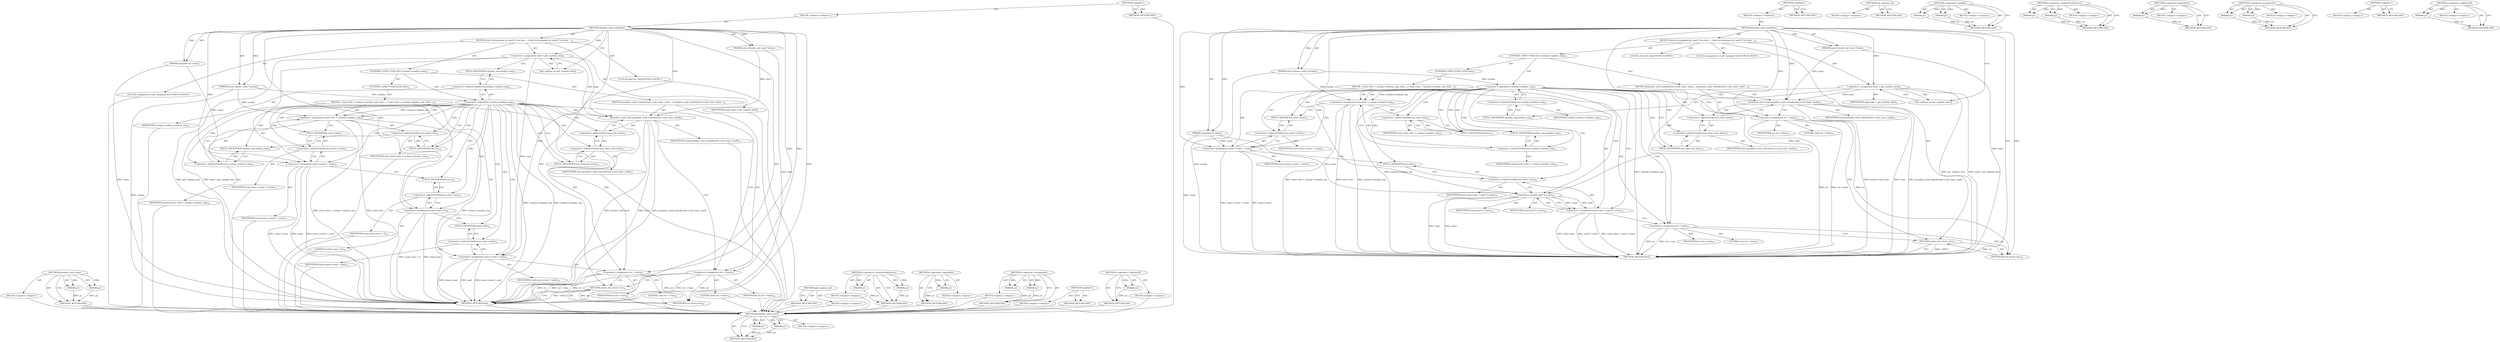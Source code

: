 digraph "&lt;operator&gt;.addressOf" {
vulnerable_104 [label=<(METHOD,prandom_seed_state)>];
vulnerable_105 [label=<(PARAM,p1)>];
vulnerable_106 [label=<(PARAM,p2)>];
vulnerable_107 [label=<(BLOCK,&lt;empty&gt;,&lt;empty&gt;)>];
vulnerable_108 [label=<(METHOD_RETURN,ANY)>];
vulnerable_6 [label=<(METHOD,&lt;global&gt;)<SUB>1</SUB>>];
vulnerable_7 [label=<(BLOCK,&lt;empty&gt;,&lt;empty&gt;)<SUB>1</SUB>>];
vulnerable_8 [label=<(METHOD,freelist_state_initialize)<SUB>1</SUB>>];
vulnerable_9 [label=<(PARAM,union freelist_init_state *state)<SUB>1</SUB>>];
vulnerable_10 [label=<(PARAM,struct kmem_cache *cachep)<SUB>2</SUB>>];
vulnerable_11 [label=<(PARAM,unsigned int count)<SUB>3</SUB>>];
vulnerable_12 [label=<(BLOCK,{
	bool ret;
	unsigned int rand;

	/* Use best ...,{
	bool ret;
	unsigned int rand;

	/* Use best ...)<SUB>4</SUB>>];
vulnerable_13 [label="<(LOCAL,bool ret: bool)<SUB>5</SUB>>"];
vulnerable_14 [label="<(LOCAL,unsigned int rand: unsigned int)<SUB>6</SUB>>"];
vulnerable_15 [label=<(&lt;operator&gt;.assignment,rand = get_random_int())<SUB>9</SUB>>];
vulnerable_16 [label=<(IDENTIFIER,rand,rand = get_random_int())<SUB>9</SUB>>];
vulnerable_17 [label=<(get_random_int,get_random_int())<SUB>9</SUB>>];
vulnerable_18 [label=<(CONTROL_STRUCTURE,IF,if (!cachep-&gt;random_seq))<SUB>12</SUB>>];
vulnerable_19 [label=<(&lt;operator&gt;.logicalNot,!cachep-&gt;random_seq)<SUB>12</SUB>>];
vulnerable_20 [label=<(&lt;operator&gt;.indirectFieldAccess,cachep-&gt;random_seq)<SUB>12</SUB>>];
vulnerable_21 [label=<(IDENTIFIER,cachep,!cachep-&gt;random_seq)<SUB>12</SUB>>];
vulnerable_22 [label=<(FIELD_IDENTIFIER,random_seq,random_seq)<SUB>12</SUB>>];
vulnerable_23 [label=<(BLOCK,{
		prandom_seed_state(&amp;state-&gt;rnd_state, rand)...,{
		prandom_seed_state(&amp;state-&gt;rnd_state, rand)...)<SUB>12</SUB>>];
vulnerable_24 [label=<(prandom_seed_state,prandom_seed_state(&amp;state-&gt;rnd_state, rand))<SUB>13</SUB>>];
vulnerable_25 [label=<(&lt;operator&gt;.addressOf,&amp;state-&gt;rnd_state)<SUB>13</SUB>>];
vulnerable_26 [label=<(&lt;operator&gt;.indirectFieldAccess,state-&gt;rnd_state)<SUB>13</SUB>>];
vulnerable_27 [label=<(IDENTIFIER,state,prandom_seed_state(&amp;state-&gt;rnd_state, rand))<SUB>13</SUB>>];
vulnerable_28 [label=<(FIELD_IDENTIFIER,rnd_state,rnd_state)<SUB>13</SUB>>];
vulnerable_29 [label=<(IDENTIFIER,rand,prandom_seed_state(&amp;state-&gt;rnd_state, rand))<SUB>13</SUB>>];
vulnerable_30 [label=<(&lt;operator&gt;.assignment,ret = false)<SUB>14</SUB>>];
vulnerable_31 [label=<(IDENTIFIER,ret,ret = false)<SUB>14</SUB>>];
vulnerable_32 [label=<(LITERAL,false,ret = false)<SUB>14</SUB>>];
vulnerable_33 [label=<(CONTROL_STRUCTURE,ELSE,else)<SUB>15</SUB>>];
vulnerable_34 [label=<(BLOCK,{
 		state-&gt;list = cachep-&gt;random_seq;
 		state...,{
 		state-&gt;list = cachep-&gt;random_seq;
 		state...)<SUB>15</SUB>>];
vulnerable_35 [label=<(&lt;operator&gt;.assignment,state-&gt;list = cachep-&gt;random_seq)<SUB>16</SUB>>];
vulnerable_36 [label=<(&lt;operator&gt;.indirectFieldAccess,state-&gt;list)<SUB>16</SUB>>];
vulnerable_37 [label=<(IDENTIFIER,state,state-&gt;list = cachep-&gt;random_seq)<SUB>16</SUB>>];
vulnerable_38 [label=<(FIELD_IDENTIFIER,list,list)<SUB>16</SUB>>];
vulnerable_39 [label=<(&lt;operator&gt;.indirectFieldAccess,cachep-&gt;random_seq)<SUB>16</SUB>>];
vulnerable_40 [label=<(IDENTIFIER,cachep,state-&gt;list = cachep-&gt;random_seq)<SUB>16</SUB>>];
vulnerable_41 [label=<(FIELD_IDENTIFIER,random_seq,random_seq)<SUB>16</SUB>>];
vulnerable_42 [label=<(&lt;operator&gt;.assignment,state-&gt;count = count)<SUB>17</SUB>>];
vulnerable_43 [label=<(&lt;operator&gt;.indirectFieldAccess,state-&gt;count)<SUB>17</SUB>>];
vulnerable_44 [label=<(IDENTIFIER,state,state-&gt;count = count)<SUB>17</SUB>>];
vulnerable_45 [label=<(FIELD_IDENTIFIER,count,count)<SUB>17</SUB>>];
vulnerable_46 [label=<(IDENTIFIER,count,state-&gt;count = count)<SUB>17</SUB>>];
vulnerable_47 [label=<(&lt;operator&gt;.assignment,state-&gt;pos = 0)<SUB>18</SUB>>];
vulnerable_48 [label=<(&lt;operator&gt;.indirectFieldAccess,state-&gt;pos)<SUB>18</SUB>>];
vulnerable_49 [label=<(IDENTIFIER,state,state-&gt;pos = 0)<SUB>18</SUB>>];
vulnerable_50 [label=<(FIELD_IDENTIFIER,pos,pos)<SUB>18</SUB>>];
vulnerable_51 [label=<(LITERAL,0,state-&gt;pos = 0)<SUB>18</SUB>>];
vulnerable_52 [label=<(&lt;operator&gt;.assignment,state-&gt;rand = rand)<SUB>19</SUB>>];
vulnerable_53 [label=<(&lt;operator&gt;.indirectFieldAccess,state-&gt;rand)<SUB>19</SUB>>];
vulnerable_54 [label=<(IDENTIFIER,state,state-&gt;rand = rand)<SUB>19</SUB>>];
vulnerable_55 [label=<(FIELD_IDENTIFIER,rand,rand)<SUB>19</SUB>>];
vulnerable_56 [label=<(IDENTIFIER,rand,state-&gt;rand = rand)<SUB>19</SUB>>];
vulnerable_57 [label=<(&lt;operator&gt;.assignment,ret = true)<SUB>20</SUB>>];
vulnerable_58 [label=<(IDENTIFIER,ret,ret = true)<SUB>20</SUB>>];
vulnerable_59 [label=<(LITERAL,true,ret = true)<SUB>20</SUB>>];
vulnerable_60 [label=<(RETURN,return ret;,return ret;)<SUB>22</SUB>>];
vulnerable_61 [label=<(IDENTIFIER,ret,return ret;)<SUB>22</SUB>>];
vulnerable_62 [label=<(METHOD_RETURN,bool)<SUB>1</SUB>>];
vulnerable_64 [label=<(METHOD_RETURN,ANY)<SUB>1</SUB>>];
vulnerable_92 [label=<(METHOD,get_random_int)>];
vulnerable_93 [label=<(BLOCK,&lt;empty&gt;,&lt;empty&gt;)>];
vulnerable_94 [label=<(METHOD_RETURN,ANY)>];
vulnerable_99 [label=<(METHOD,&lt;operator&gt;.indirectFieldAccess)>];
vulnerable_100 [label=<(PARAM,p1)>];
vulnerable_101 [label=<(PARAM,p2)>];
vulnerable_102 [label=<(BLOCK,&lt;empty&gt;,&lt;empty&gt;)>];
vulnerable_103 [label=<(METHOD_RETURN,ANY)>];
vulnerable_95 [label=<(METHOD,&lt;operator&gt;.logicalNot)>];
vulnerable_96 [label=<(PARAM,p1)>];
vulnerable_97 [label=<(BLOCK,&lt;empty&gt;,&lt;empty&gt;)>];
vulnerable_98 [label=<(METHOD_RETURN,ANY)>];
vulnerable_87 [label=<(METHOD,&lt;operator&gt;.assignment)>];
vulnerable_88 [label=<(PARAM,p1)>];
vulnerable_89 [label=<(PARAM,p2)>];
vulnerable_90 [label=<(BLOCK,&lt;empty&gt;,&lt;empty&gt;)>];
vulnerable_91 [label=<(METHOD_RETURN,ANY)>];
vulnerable_81 [label=<(METHOD,&lt;global&gt;)<SUB>1</SUB>>];
vulnerable_82 [label=<(BLOCK,&lt;empty&gt;,&lt;empty&gt;)>];
vulnerable_83 [label=<(METHOD_RETURN,ANY)>];
vulnerable_109 [label=<(METHOD,&lt;operator&gt;.addressOf)>];
vulnerable_110 [label=<(PARAM,p1)>];
vulnerable_111 [label=<(BLOCK,&lt;empty&gt;,&lt;empty&gt;)>];
vulnerable_112 [label=<(METHOD_RETURN,ANY)>];
fixed_99 [label=<(METHOD,prandom_seed_state)>];
fixed_100 [label=<(PARAM,p1)>];
fixed_101 [label=<(PARAM,p2)>];
fixed_102 [label=<(BLOCK,&lt;empty&gt;,&lt;empty&gt;)>];
fixed_103 [label=<(METHOD_RETURN,ANY)>];
fixed_6 [label=<(METHOD,&lt;global&gt;)<SUB>1</SUB>>];
fixed_7 [label=<(BLOCK,&lt;empty&gt;,&lt;empty&gt;)<SUB>1</SUB>>];
fixed_8 [label=<(METHOD,freelist_state_initialize)<SUB>1</SUB>>];
fixed_9 [label=<(PARAM,union freelist_init_state *state)<SUB>1</SUB>>];
fixed_10 [label=<(PARAM,struct kmem_cache *cachep)<SUB>2</SUB>>];
fixed_11 [label=<(PARAM,unsigned int count)<SUB>3</SUB>>];
fixed_12 [label=<(BLOCK,{
	bool ret;
	unsigned int rand;

	/* Use best ...,{
	bool ret;
	unsigned int rand;

	/* Use best ...)<SUB>4</SUB>>];
fixed_13 [label="<(LOCAL,bool ret: bool)<SUB>5</SUB>>"];
fixed_14 [label="<(LOCAL,unsigned int rand: unsigned int)<SUB>6</SUB>>"];
fixed_15 [label=<(&lt;operator&gt;.assignment,rand = get_random_int())<SUB>9</SUB>>];
fixed_16 [label=<(IDENTIFIER,rand,rand = get_random_int())<SUB>9</SUB>>];
fixed_17 [label=<(get_random_int,get_random_int())<SUB>9</SUB>>];
fixed_18 [label=<(CONTROL_STRUCTURE,IF,if (!cachep-&gt;random_seq))<SUB>12</SUB>>];
fixed_19 [label=<(&lt;operator&gt;.logicalNot,!cachep-&gt;random_seq)<SUB>12</SUB>>];
fixed_20 [label=<(&lt;operator&gt;.indirectFieldAccess,cachep-&gt;random_seq)<SUB>12</SUB>>];
fixed_21 [label=<(IDENTIFIER,cachep,!cachep-&gt;random_seq)<SUB>12</SUB>>];
fixed_22 [label=<(FIELD_IDENTIFIER,random_seq,random_seq)<SUB>12</SUB>>];
fixed_23 [label=<(BLOCK,{
		prandom_seed_state(&amp;state-&gt;rnd_state, rand)...,{
		prandom_seed_state(&amp;state-&gt;rnd_state, rand)...)<SUB>12</SUB>>];
fixed_24 [label=<(prandom_seed_state,prandom_seed_state(&amp;state-&gt;rnd_state, rand))<SUB>13</SUB>>];
fixed_25 [label=<(&lt;operator&gt;.addressOf,&amp;state-&gt;rnd_state)<SUB>13</SUB>>];
fixed_26 [label=<(&lt;operator&gt;.indirectFieldAccess,state-&gt;rnd_state)<SUB>13</SUB>>];
fixed_27 [label=<(IDENTIFIER,state,prandom_seed_state(&amp;state-&gt;rnd_state, rand))<SUB>13</SUB>>];
fixed_28 [label=<(FIELD_IDENTIFIER,rnd_state,rnd_state)<SUB>13</SUB>>];
fixed_29 [label=<(IDENTIFIER,rand,prandom_seed_state(&amp;state-&gt;rnd_state, rand))<SUB>13</SUB>>];
fixed_30 [label=<(&lt;operator&gt;.assignment,ret = false)<SUB>14</SUB>>];
fixed_31 [label=<(IDENTIFIER,ret,ret = false)<SUB>14</SUB>>];
fixed_32 [label=<(LITERAL,false,ret = false)<SUB>14</SUB>>];
fixed_33 [label=<(CONTROL_STRUCTURE,ELSE,else)<SUB>15</SUB>>];
fixed_34 [label=<(BLOCK,{
 		state-&gt;list = cachep-&gt;random_seq;
 		state...,{
 		state-&gt;list = cachep-&gt;random_seq;
 		state...)<SUB>15</SUB>>];
fixed_35 [label=<(&lt;operator&gt;.assignment,state-&gt;list = cachep-&gt;random_seq)<SUB>16</SUB>>];
fixed_36 [label=<(&lt;operator&gt;.indirectFieldAccess,state-&gt;list)<SUB>16</SUB>>];
fixed_37 [label=<(IDENTIFIER,state,state-&gt;list = cachep-&gt;random_seq)<SUB>16</SUB>>];
fixed_38 [label=<(FIELD_IDENTIFIER,list,list)<SUB>16</SUB>>];
fixed_39 [label=<(&lt;operator&gt;.indirectFieldAccess,cachep-&gt;random_seq)<SUB>16</SUB>>];
fixed_40 [label=<(IDENTIFIER,cachep,state-&gt;list = cachep-&gt;random_seq)<SUB>16</SUB>>];
fixed_41 [label=<(FIELD_IDENTIFIER,random_seq,random_seq)<SUB>16</SUB>>];
fixed_42 [label=<(&lt;operator&gt;.assignment,state-&gt;count = count)<SUB>17</SUB>>];
fixed_43 [label=<(&lt;operator&gt;.indirectFieldAccess,state-&gt;count)<SUB>17</SUB>>];
fixed_44 [label=<(IDENTIFIER,state,state-&gt;count = count)<SUB>17</SUB>>];
fixed_45 [label=<(FIELD_IDENTIFIER,count,count)<SUB>17</SUB>>];
fixed_46 [label=<(IDENTIFIER,count,state-&gt;count = count)<SUB>17</SUB>>];
fixed_47 [label=<(&lt;operator&gt;.assignment,state-&gt;pos = rand % count)<SUB>18</SUB>>];
fixed_48 [label=<(&lt;operator&gt;.indirectFieldAccess,state-&gt;pos)<SUB>18</SUB>>];
fixed_49 [label=<(IDENTIFIER,state,state-&gt;pos = rand % count)<SUB>18</SUB>>];
fixed_50 [label=<(FIELD_IDENTIFIER,pos,pos)<SUB>18</SUB>>];
fixed_51 [label=<(&lt;operator&gt;.modulo,rand % count)<SUB>18</SUB>>];
fixed_52 [label=<(IDENTIFIER,rand,rand % count)<SUB>18</SUB>>];
fixed_53 [label=<(IDENTIFIER,count,rand % count)<SUB>18</SUB>>];
fixed_54 [label=<(&lt;operator&gt;.assignment,ret = true)<SUB>19</SUB>>];
fixed_55 [label=<(IDENTIFIER,ret,ret = true)<SUB>19</SUB>>];
fixed_56 [label=<(LITERAL,true,ret = true)<SUB>19</SUB>>];
fixed_57 [label=<(RETURN,return ret;,return ret;)<SUB>21</SUB>>];
fixed_58 [label=<(IDENTIFIER,ret,return ret;)<SUB>21</SUB>>];
fixed_59 [label=<(METHOD_RETURN,bool)<SUB>1</SUB>>];
fixed_61 [label=<(METHOD_RETURN,ANY)<SUB>1</SUB>>];
fixed_87 [label=<(METHOD,get_random_int)>];
fixed_88 [label=<(BLOCK,&lt;empty&gt;,&lt;empty&gt;)>];
fixed_89 [label=<(METHOD_RETURN,ANY)>];
fixed_108 [label=<(METHOD,&lt;operator&gt;.modulo)>];
fixed_109 [label=<(PARAM,p1)>];
fixed_110 [label=<(PARAM,p2)>];
fixed_111 [label=<(BLOCK,&lt;empty&gt;,&lt;empty&gt;)>];
fixed_112 [label=<(METHOD_RETURN,ANY)>];
fixed_94 [label=<(METHOD,&lt;operator&gt;.indirectFieldAccess)>];
fixed_95 [label=<(PARAM,p1)>];
fixed_96 [label=<(PARAM,p2)>];
fixed_97 [label=<(BLOCK,&lt;empty&gt;,&lt;empty&gt;)>];
fixed_98 [label=<(METHOD_RETURN,ANY)>];
fixed_90 [label=<(METHOD,&lt;operator&gt;.logicalNot)>];
fixed_91 [label=<(PARAM,p1)>];
fixed_92 [label=<(BLOCK,&lt;empty&gt;,&lt;empty&gt;)>];
fixed_93 [label=<(METHOD_RETURN,ANY)>];
fixed_82 [label=<(METHOD,&lt;operator&gt;.assignment)>];
fixed_83 [label=<(PARAM,p1)>];
fixed_84 [label=<(PARAM,p2)>];
fixed_85 [label=<(BLOCK,&lt;empty&gt;,&lt;empty&gt;)>];
fixed_86 [label=<(METHOD_RETURN,ANY)>];
fixed_76 [label=<(METHOD,&lt;global&gt;)<SUB>1</SUB>>];
fixed_77 [label=<(BLOCK,&lt;empty&gt;,&lt;empty&gt;)>];
fixed_78 [label=<(METHOD_RETURN,ANY)>];
fixed_104 [label=<(METHOD,&lt;operator&gt;.addressOf)>];
fixed_105 [label=<(PARAM,p1)>];
fixed_106 [label=<(BLOCK,&lt;empty&gt;,&lt;empty&gt;)>];
fixed_107 [label=<(METHOD_RETURN,ANY)>];
vulnerable_104 -> vulnerable_105  [key=0, label="AST: "];
vulnerable_104 -> vulnerable_105  [key=1, label="DDG: "];
vulnerable_104 -> vulnerable_107  [key=0, label="AST: "];
vulnerable_104 -> vulnerable_106  [key=0, label="AST: "];
vulnerable_104 -> vulnerable_106  [key=1, label="DDG: "];
vulnerable_104 -> vulnerable_108  [key=0, label="AST: "];
vulnerable_104 -> vulnerable_108  [key=1, label="CFG: "];
vulnerable_105 -> vulnerable_108  [key=0, label="DDG: p1"];
vulnerable_106 -> vulnerable_108  [key=0, label="DDG: p2"];
vulnerable_107 -> fixed_99  [key=0];
vulnerable_108 -> fixed_99  [key=0];
vulnerable_6 -> vulnerable_7  [key=0, label="AST: "];
vulnerable_6 -> vulnerable_64  [key=0, label="AST: "];
vulnerable_6 -> vulnerable_64  [key=1, label="CFG: "];
vulnerable_7 -> vulnerable_8  [key=0, label="AST: "];
vulnerable_8 -> vulnerable_9  [key=0, label="AST: "];
vulnerable_8 -> vulnerable_9  [key=1, label="DDG: "];
vulnerable_8 -> vulnerable_10  [key=0, label="AST: "];
vulnerable_8 -> vulnerable_10  [key=1, label="DDG: "];
vulnerable_8 -> vulnerable_11  [key=0, label="AST: "];
vulnerable_8 -> vulnerable_11  [key=1, label="DDG: "];
vulnerable_8 -> vulnerable_12  [key=0, label="AST: "];
vulnerable_8 -> vulnerable_62  [key=0, label="AST: "];
vulnerable_8 -> vulnerable_17  [key=0, label="CFG: "];
vulnerable_8 -> vulnerable_15  [key=0, label="DDG: "];
vulnerable_8 -> vulnerable_61  [key=0, label="DDG: "];
vulnerable_8 -> vulnerable_30  [key=0, label="DDG: "];
vulnerable_8 -> vulnerable_24  [key=0, label="DDG: "];
vulnerable_8 -> vulnerable_42  [key=0, label="DDG: "];
vulnerable_8 -> vulnerable_47  [key=0, label="DDG: "];
vulnerable_8 -> vulnerable_52  [key=0, label="DDG: "];
vulnerable_8 -> vulnerable_57  [key=0, label="DDG: "];
vulnerable_9 -> vulnerable_62  [key=0, label="DDG: state"];
vulnerable_9 -> vulnerable_24  [key=0, label="DDG: state"];
vulnerable_10 -> vulnerable_62  [key=0, label="DDG: cachep"];
vulnerable_10 -> vulnerable_19  [key=0, label="DDG: cachep"];
vulnerable_10 -> vulnerable_35  [key=0, label="DDG: cachep"];
vulnerable_11 -> vulnerable_62  [key=0, label="DDG: count"];
vulnerable_11 -> vulnerable_42  [key=0, label="DDG: count"];
vulnerable_12 -> vulnerable_13  [key=0, label="AST: "];
vulnerable_12 -> vulnerable_14  [key=0, label="AST: "];
vulnerable_12 -> vulnerable_15  [key=0, label="AST: "];
vulnerable_12 -> vulnerable_18  [key=0, label="AST: "];
vulnerable_12 -> vulnerable_60  [key=0, label="AST: "];
vulnerable_13 -> fixed_99  [key=0];
vulnerable_14 -> fixed_99  [key=0];
vulnerable_15 -> vulnerable_16  [key=0, label="AST: "];
vulnerable_15 -> vulnerable_17  [key=0, label="AST: "];
vulnerable_15 -> vulnerable_22  [key=0, label="CFG: "];
vulnerable_15 -> vulnerable_62  [key=0, label="DDG: get_random_int()"];
vulnerable_15 -> vulnerable_62  [key=1, label="DDG: rand = get_random_int()"];
vulnerable_15 -> vulnerable_24  [key=0, label="DDG: rand"];
vulnerable_15 -> vulnerable_52  [key=0, label="DDG: rand"];
vulnerable_16 -> fixed_99  [key=0];
vulnerable_17 -> vulnerable_15  [key=0, label="CFG: "];
vulnerable_18 -> vulnerable_19  [key=0, label="AST: "];
vulnerable_18 -> vulnerable_23  [key=0, label="AST: "];
vulnerable_18 -> vulnerable_33  [key=0, label="AST: "];
vulnerable_19 -> vulnerable_20  [key=0, label="AST: "];
vulnerable_19 -> vulnerable_28  [key=0, label="CFG: "];
vulnerable_19 -> vulnerable_28  [key=1, label="CDG: "];
vulnerable_19 -> vulnerable_38  [key=0, label="CFG: "];
vulnerable_19 -> vulnerable_38  [key=1, label="CDG: "];
vulnerable_19 -> vulnerable_62  [key=0, label="DDG: cachep-&gt;random_seq"];
vulnerable_19 -> vulnerable_62  [key=1, label="DDG: !cachep-&gt;random_seq"];
vulnerable_19 -> vulnerable_35  [key=0, label="DDG: cachep-&gt;random_seq"];
vulnerable_19 -> vulnerable_35  [key=1, label="CDG: "];
vulnerable_19 -> vulnerable_24  [key=0, label="CDG: "];
vulnerable_19 -> vulnerable_47  [key=0, label="CDG: "];
vulnerable_19 -> vulnerable_30  [key=0, label="CDG: "];
vulnerable_19 -> vulnerable_48  [key=0, label="CDG: "];
vulnerable_19 -> vulnerable_26  [key=0, label="CDG: "];
vulnerable_19 -> vulnerable_42  [key=0, label="CDG: "];
vulnerable_19 -> vulnerable_57  [key=0, label="CDG: "];
vulnerable_19 -> vulnerable_36  [key=0, label="CDG: "];
vulnerable_19 -> vulnerable_52  [key=0, label="CDG: "];
vulnerable_19 -> vulnerable_53  [key=0, label="CDG: "];
vulnerable_19 -> vulnerable_25  [key=0, label="CDG: "];
vulnerable_19 -> vulnerable_41  [key=0, label="CDG: "];
vulnerable_19 -> vulnerable_45  [key=0, label="CDG: "];
vulnerable_19 -> vulnerable_50  [key=0, label="CDG: "];
vulnerable_19 -> vulnerable_55  [key=0, label="CDG: "];
vulnerable_19 -> vulnerable_39  [key=0, label="CDG: "];
vulnerable_19 -> vulnerable_43  [key=0, label="CDG: "];
vulnerable_20 -> vulnerable_21  [key=0, label="AST: "];
vulnerable_20 -> vulnerable_22  [key=0, label="AST: "];
vulnerable_20 -> vulnerable_19  [key=0, label="CFG: "];
vulnerable_21 -> fixed_99  [key=0];
vulnerable_22 -> vulnerable_20  [key=0, label="CFG: "];
vulnerable_23 -> vulnerable_24  [key=0, label="AST: "];
vulnerable_23 -> vulnerable_30  [key=0, label="AST: "];
vulnerable_24 -> vulnerable_25  [key=0, label="AST: "];
vulnerable_24 -> vulnerable_29  [key=0, label="AST: "];
vulnerable_24 -> vulnerable_30  [key=0, label="CFG: "];
vulnerable_24 -> vulnerable_62  [key=0, label="DDG: &amp;state-&gt;rnd_state"];
vulnerable_24 -> vulnerable_62  [key=1, label="DDG: rand"];
vulnerable_24 -> vulnerable_62  [key=2, label="DDG: prandom_seed_state(&amp;state-&gt;rnd_state, rand)"];
vulnerable_25 -> vulnerable_26  [key=0, label="AST: "];
vulnerable_25 -> vulnerable_24  [key=0, label="CFG: "];
vulnerable_26 -> vulnerable_27  [key=0, label="AST: "];
vulnerable_26 -> vulnerable_28  [key=0, label="AST: "];
vulnerable_26 -> vulnerable_25  [key=0, label="CFG: "];
vulnerable_27 -> fixed_99  [key=0];
vulnerable_28 -> vulnerable_26  [key=0, label="CFG: "];
vulnerable_29 -> fixed_99  [key=0];
vulnerable_30 -> vulnerable_31  [key=0, label="AST: "];
vulnerable_30 -> vulnerable_32  [key=0, label="AST: "];
vulnerable_30 -> vulnerable_60  [key=0, label="CFG: "];
vulnerable_30 -> vulnerable_62  [key=0, label="DDG: ret"];
vulnerable_30 -> vulnerable_62  [key=1, label="DDG: ret = false"];
vulnerable_30 -> vulnerable_61  [key=0, label="DDG: ret"];
vulnerable_31 -> fixed_99  [key=0];
vulnerable_32 -> fixed_99  [key=0];
vulnerable_33 -> vulnerable_34  [key=0, label="AST: "];
vulnerable_34 -> vulnerable_35  [key=0, label="AST: "];
vulnerable_34 -> vulnerable_42  [key=0, label="AST: "];
vulnerable_34 -> vulnerable_47  [key=0, label="AST: "];
vulnerable_34 -> vulnerable_52  [key=0, label="AST: "];
vulnerable_34 -> vulnerable_57  [key=0, label="AST: "];
vulnerable_35 -> vulnerable_36  [key=0, label="AST: "];
vulnerable_35 -> vulnerable_39  [key=0, label="AST: "];
vulnerable_35 -> vulnerable_45  [key=0, label="CFG: "];
vulnerable_35 -> vulnerable_62  [key=0, label="DDG: state-&gt;list"];
vulnerable_35 -> vulnerable_62  [key=1, label="DDG: cachep-&gt;random_seq"];
vulnerable_35 -> vulnerable_62  [key=2, label="DDG: state-&gt;list = cachep-&gt;random_seq"];
vulnerable_36 -> vulnerable_37  [key=0, label="AST: "];
vulnerable_36 -> vulnerable_38  [key=0, label="AST: "];
vulnerable_36 -> vulnerable_41  [key=0, label="CFG: "];
vulnerable_37 -> fixed_99  [key=0];
vulnerable_38 -> vulnerable_36  [key=0, label="CFG: "];
vulnerable_39 -> vulnerable_40  [key=0, label="AST: "];
vulnerable_39 -> vulnerable_41  [key=0, label="AST: "];
vulnerable_39 -> vulnerable_35  [key=0, label="CFG: "];
vulnerable_40 -> fixed_99  [key=0];
vulnerable_41 -> vulnerable_39  [key=0, label="CFG: "];
vulnerable_42 -> vulnerable_43  [key=0, label="AST: "];
vulnerable_42 -> vulnerable_46  [key=0, label="AST: "];
vulnerable_42 -> vulnerable_50  [key=0, label="CFG: "];
vulnerable_42 -> vulnerable_62  [key=0, label="DDG: state-&gt;count"];
vulnerable_42 -> vulnerable_62  [key=1, label="DDG: count"];
vulnerable_42 -> vulnerable_62  [key=2, label="DDG: state-&gt;count = count"];
vulnerable_43 -> vulnerable_44  [key=0, label="AST: "];
vulnerable_43 -> vulnerable_45  [key=0, label="AST: "];
vulnerable_43 -> vulnerable_42  [key=0, label="CFG: "];
vulnerable_44 -> fixed_99  [key=0];
vulnerable_45 -> vulnerable_43  [key=0, label="CFG: "];
vulnerable_46 -> fixed_99  [key=0];
vulnerable_47 -> vulnerable_48  [key=0, label="AST: "];
vulnerable_47 -> vulnerable_51  [key=0, label="AST: "];
vulnerable_47 -> vulnerable_55  [key=0, label="CFG: "];
vulnerable_47 -> vulnerable_62  [key=0, label="DDG: state-&gt;pos"];
vulnerable_47 -> vulnerable_62  [key=1, label="DDG: state-&gt;pos = 0"];
vulnerable_48 -> vulnerable_49  [key=0, label="AST: "];
vulnerable_48 -> vulnerable_50  [key=0, label="AST: "];
vulnerable_48 -> vulnerable_47  [key=0, label="CFG: "];
vulnerable_49 -> fixed_99  [key=0];
vulnerable_50 -> vulnerable_48  [key=0, label="CFG: "];
vulnerable_51 -> fixed_99  [key=0];
vulnerable_52 -> vulnerable_53  [key=0, label="AST: "];
vulnerable_52 -> vulnerable_56  [key=0, label="AST: "];
vulnerable_52 -> vulnerable_57  [key=0, label="CFG: "];
vulnerable_52 -> vulnerable_62  [key=0, label="DDG: state-&gt;rand"];
vulnerable_52 -> vulnerable_62  [key=1, label="DDG: rand"];
vulnerable_52 -> vulnerable_62  [key=2, label="DDG: state-&gt;rand = rand"];
vulnerable_53 -> vulnerable_54  [key=0, label="AST: "];
vulnerable_53 -> vulnerable_55  [key=0, label="AST: "];
vulnerable_53 -> vulnerable_52  [key=0, label="CFG: "];
vulnerable_54 -> fixed_99  [key=0];
vulnerable_55 -> vulnerable_53  [key=0, label="CFG: "];
vulnerable_56 -> fixed_99  [key=0];
vulnerable_57 -> vulnerable_58  [key=0, label="AST: "];
vulnerable_57 -> vulnerable_59  [key=0, label="AST: "];
vulnerable_57 -> vulnerable_60  [key=0, label="CFG: "];
vulnerable_57 -> vulnerable_62  [key=0, label="DDG: ret"];
vulnerable_57 -> vulnerable_62  [key=1, label="DDG: ret = true"];
vulnerable_57 -> vulnerable_61  [key=0, label="DDG: ret"];
vulnerable_58 -> fixed_99  [key=0];
vulnerable_59 -> fixed_99  [key=0];
vulnerable_60 -> vulnerable_61  [key=0, label="AST: "];
vulnerable_60 -> vulnerable_62  [key=0, label="CFG: "];
vulnerable_60 -> vulnerable_62  [key=1, label="DDG: &lt;RET&gt;"];
vulnerable_61 -> vulnerable_60  [key=0, label="DDG: ret"];
vulnerable_62 -> fixed_99  [key=0];
vulnerable_64 -> fixed_99  [key=0];
vulnerable_92 -> vulnerable_93  [key=0, label="AST: "];
vulnerable_92 -> vulnerable_94  [key=0, label="AST: "];
vulnerable_92 -> vulnerable_94  [key=1, label="CFG: "];
vulnerable_93 -> fixed_99  [key=0];
vulnerable_94 -> fixed_99  [key=0];
vulnerable_99 -> vulnerable_100  [key=0, label="AST: "];
vulnerable_99 -> vulnerable_100  [key=1, label="DDG: "];
vulnerable_99 -> vulnerable_102  [key=0, label="AST: "];
vulnerable_99 -> vulnerable_101  [key=0, label="AST: "];
vulnerable_99 -> vulnerable_101  [key=1, label="DDG: "];
vulnerable_99 -> vulnerable_103  [key=0, label="AST: "];
vulnerable_99 -> vulnerable_103  [key=1, label="CFG: "];
vulnerable_100 -> vulnerable_103  [key=0, label="DDG: p1"];
vulnerable_101 -> vulnerable_103  [key=0, label="DDG: p2"];
vulnerable_102 -> fixed_99  [key=0];
vulnerable_103 -> fixed_99  [key=0];
vulnerable_95 -> vulnerable_96  [key=0, label="AST: "];
vulnerable_95 -> vulnerable_96  [key=1, label="DDG: "];
vulnerable_95 -> vulnerable_97  [key=0, label="AST: "];
vulnerable_95 -> vulnerable_98  [key=0, label="AST: "];
vulnerable_95 -> vulnerable_98  [key=1, label="CFG: "];
vulnerable_96 -> vulnerable_98  [key=0, label="DDG: p1"];
vulnerable_97 -> fixed_99  [key=0];
vulnerable_98 -> fixed_99  [key=0];
vulnerable_87 -> vulnerable_88  [key=0, label="AST: "];
vulnerable_87 -> vulnerable_88  [key=1, label="DDG: "];
vulnerable_87 -> vulnerable_90  [key=0, label="AST: "];
vulnerable_87 -> vulnerable_89  [key=0, label="AST: "];
vulnerable_87 -> vulnerable_89  [key=1, label="DDG: "];
vulnerable_87 -> vulnerable_91  [key=0, label="AST: "];
vulnerable_87 -> vulnerable_91  [key=1, label="CFG: "];
vulnerable_88 -> vulnerable_91  [key=0, label="DDG: p1"];
vulnerable_89 -> vulnerable_91  [key=0, label="DDG: p2"];
vulnerable_90 -> fixed_99  [key=0];
vulnerable_91 -> fixed_99  [key=0];
vulnerable_81 -> vulnerable_82  [key=0, label="AST: "];
vulnerable_81 -> vulnerable_83  [key=0, label="AST: "];
vulnerable_81 -> vulnerable_83  [key=1, label="CFG: "];
vulnerable_82 -> fixed_99  [key=0];
vulnerable_83 -> fixed_99  [key=0];
vulnerable_109 -> vulnerable_110  [key=0, label="AST: "];
vulnerable_109 -> vulnerable_110  [key=1, label="DDG: "];
vulnerable_109 -> vulnerable_111  [key=0, label="AST: "];
vulnerable_109 -> vulnerable_112  [key=0, label="AST: "];
vulnerable_109 -> vulnerable_112  [key=1, label="CFG: "];
vulnerable_110 -> vulnerable_112  [key=0, label="DDG: p1"];
vulnerable_111 -> fixed_99  [key=0];
vulnerable_112 -> fixed_99  [key=0];
fixed_99 -> fixed_100  [key=0, label="AST: "];
fixed_99 -> fixed_100  [key=1, label="DDG: "];
fixed_99 -> fixed_102  [key=0, label="AST: "];
fixed_99 -> fixed_101  [key=0, label="AST: "];
fixed_99 -> fixed_101  [key=1, label="DDG: "];
fixed_99 -> fixed_103  [key=0, label="AST: "];
fixed_99 -> fixed_103  [key=1, label="CFG: "];
fixed_100 -> fixed_103  [key=0, label="DDG: p1"];
fixed_101 -> fixed_103  [key=0, label="DDG: p2"];
fixed_6 -> fixed_7  [key=0, label="AST: "];
fixed_6 -> fixed_61  [key=0, label="AST: "];
fixed_6 -> fixed_61  [key=1, label="CFG: "];
fixed_7 -> fixed_8  [key=0, label="AST: "];
fixed_8 -> fixed_9  [key=0, label="AST: "];
fixed_8 -> fixed_9  [key=1, label="DDG: "];
fixed_8 -> fixed_10  [key=0, label="AST: "];
fixed_8 -> fixed_10  [key=1, label="DDG: "];
fixed_8 -> fixed_11  [key=0, label="AST: "];
fixed_8 -> fixed_11  [key=1, label="DDG: "];
fixed_8 -> fixed_12  [key=0, label="AST: "];
fixed_8 -> fixed_59  [key=0, label="AST: "];
fixed_8 -> fixed_17  [key=0, label="CFG: "];
fixed_8 -> fixed_15  [key=0, label="DDG: "];
fixed_8 -> fixed_58  [key=0, label="DDG: "];
fixed_8 -> fixed_30  [key=0, label="DDG: "];
fixed_8 -> fixed_24  [key=0, label="DDG: "];
fixed_8 -> fixed_42  [key=0, label="DDG: "];
fixed_8 -> fixed_54  [key=0, label="DDG: "];
fixed_8 -> fixed_51  [key=0, label="DDG: "];
fixed_9 -> fixed_59  [key=0, label="DDG: state"];
fixed_9 -> fixed_24  [key=0, label="DDG: state"];
fixed_10 -> fixed_59  [key=0, label="DDG: cachep"];
fixed_10 -> fixed_19  [key=0, label="DDG: cachep"];
fixed_10 -> fixed_35  [key=0, label="DDG: cachep"];
fixed_11 -> fixed_59  [key=0, label="DDG: count"];
fixed_11 -> fixed_42  [key=0, label="DDG: count"];
fixed_11 -> fixed_51  [key=0, label="DDG: count"];
fixed_12 -> fixed_13  [key=0, label="AST: "];
fixed_12 -> fixed_14  [key=0, label="AST: "];
fixed_12 -> fixed_15  [key=0, label="AST: "];
fixed_12 -> fixed_18  [key=0, label="AST: "];
fixed_12 -> fixed_57  [key=0, label="AST: "];
fixed_15 -> fixed_16  [key=0, label="AST: "];
fixed_15 -> fixed_17  [key=0, label="AST: "];
fixed_15 -> fixed_22  [key=0, label="CFG: "];
fixed_15 -> fixed_59  [key=0, label="DDG: get_random_int()"];
fixed_15 -> fixed_59  [key=1, label="DDG: rand = get_random_int()"];
fixed_15 -> fixed_24  [key=0, label="DDG: rand"];
fixed_15 -> fixed_51  [key=0, label="DDG: rand"];
fixed_17 -> fixed_15  [key=0, label="CFG: "];
fixed_18 -> fixed_19  [key=0, label="AST: "];
fixed_18 -> fixed_23  [key=0, label="AST: "];
fixed_18 -> fixed_33  [key=0, label="AST: "];
fixed_19 -> fixed_20  [key=0, label="AST: "];
fixed_19 -> fixed_28  [key=0, label="CFG: "];
fixed_19 -> fixed_28  [key=1, label="CDG: "];
fixed_19 -> fixed_38  [key=0, label="CFG: "];
fixed_19 -> fixed_38  [key=1, label="CDG: "];
fixed_19 -> fixed_59  [key=0, label="DDG: cachep-&gt;random_seq"];
fixed_19 -> fixed_59  [key=1, label="DDG: !cachep-&gt;random_seq"];
fixed_19 -> fixed_35  [key=0, label="DDG: cachep-&gt;random_seq"];
fixed_19 -> fixed_35  [key=1, label="CDG: "];
fixed_19 -> fixed_24  [key=0, label="CDG: "];
fixed_19 -> fixed_47  [key=0, label="CDG: "];
fixed_19 -> fixed_30  [key=0, label="CDG: "];
fixed_19 -> fixed_48  [key=0, label="CDG: "];
fixed_19 -> fixed_26  [key=0, label="CDG: "];
fixed_19 -> fixed_42  [key=0, label="CDG: "];
fixed_19 -> fixed_51  [key=0, label="CDG: "];
fixed_19 -> fixed_36  [key=0, label="CDG: "];
fixed_19 -> fixed_25  [key=0, label="CDG: "];
fixed_19 -> fixed_41  [key=0, label="CDG: "];
fixed_19 -> fixed_45  [key=0, label="CDG: "];
fixed_19 -> fixed_50  [key=0, label="CDG: "];
fixed_19 -> fixed_54  [key=0, label="CDG: "];
fixed_19 -> fixed_39  [key=0, label="CDG: "];
fixed_19 -> fixed_43  [key=0, label="CDG: "];
fixed_20 -> fixed_21  [key=0, label="AST: "];
fixed_20 -> fixed_22  [key=0, label="AST: "];
fixed_20 -> fixed_19  [key=0, label="CFG: "];
fixed_22 -> fixed_20  [key=0, label="CFG: "];
fixed_23 -> fixed_24  [key=0, label="AST: "];
fixed_23 -> fixed_30  [key=0, label="AST: "];
fixed_24 -> fixed_25  [key=0, label="AST: "];
fixed_24 -> fixed_29  [key=0, label="AST: "];
fixed_24 -> fixed_30  [key=0, label="CFG: "];
fixed_24 -> fixed_59  [key=0, label="DDG: &amp;state-&gt;rnd_state"];
fixed_24 -> fixed_59  [key=1, label="DDG: rand"];
fixed_24 -> fixed_59  [key=2, label="DDG: prandom_seed_state(&amp;state-&gt;rnd_state, rand)"];
fixed_25 -> fixed_26  [key=0, label="AST: "];
fixed_25 -> fixed_24  [key=0, label="CFG: "];
fixed_26 -> fixed_27  [key=0, label="AST: "];
fixed_26 -> fixed_28  [key=0, label="AST: "];
fixed_26 -> fixed_25  [key=0, label="CFG: "];
fixed_28 -> fixed_26  [key=0, label="CFG: "];
fixed_30 -> fixed_31  [key=0, label="AST: "];
fixed_30 -> fixed_32  [key=0, label="AST: "];
fixed_30 -> fixed_57  [key=0, label="CFG: "];
fixed_30 -> fixed_59  [key=0, label="DDG: ret"];
fixed_30 -> fixed_59  [key=1, label="DDG: ret = false"];
fixed_30 -> fixed_58  [key=0, label="DDG: ret"];
fixed_33 -> fixed_34  [key=0, label="AST: "];
fixed_34 -> fixed_35  [key=0, label="AST: "];
fixed_34 -> fixed_42  [key=0, label="AST: "];
fixed_34 -> fixed_47  [key=0, label="AST: "];
fixed_34 -> fixed_54  [key=0, label="AST: "];
fixed_35 -> fixed_36  [key=0, label="AST: "];
fixed_35 -> fixed_39  [key=0, label="AST: "];
fixed_35 -> fixed_45  [key=0, label="CFG: "];
fixed_35 -> fixed_59  [key=0, label="DDG: state-&gt;list"];
fixed_35 -> fixed_59  [key=1, label="DDG: cachep-&gt;random_seq"];
fixed_35 -> fixed_59  [key=2, label="DDG: state-&gt;list = cachep-&gt;random_seq"];
fixed_36 -> fixed_37  [key=0, label="AST: "];
fixed_36 -> fixed_38  [key=0, label="AST: "];
fixed_36 -> fixed_41  [key=0, label="CFG: "];
fixed_38 -> fixed_36  [key=0, label="CFG: "];
fixed_39 -> fixed_40  [key=0, label="AST: "];
fixed_39 -> fixed_41  [key=0, label="AST: "];
fixed_39 -> fixed_35  [key=0, label="CFG: "];
fixed_41 -> fixed_39  [key=0, label="CFG: "];
fixed_42 -> fixed_43  [key=0, label="AST: "];
fixed_42 -> fixed_46  [key=0, label="AST: "];
fixed_42 -> fixed_50  [key=0, label="CFG: "];
fixed_42 -> fixed_59  [key=0, label="DDG: state-&gt;count"];
fixed_42 -> fixed_59  [key=1, label="DDG: state-&gt;count = count"];
fixed_43 -> fixed_44  [key=0, label="AST: "];
fixed_43 -> fixed_45  [key=0, label="AST: "];
fixed_43 -> fixed_42  [key=0, label="CFG: "];
fixed_45 -> fixed_43  [key=0, label="CFG: "];
fixed_47 -> fixed_48  [key=0, label="AST: "];
fixed_47 -> fixed_51  [key=0, label="AST: "];
fixed_47 -> fixed_54  [key=0, label="CFG: "];
fixed_47 -> fixed_59  [key=0, label="DDG: state-&gt;pos"];
fixed_47 -> fixed_59  [key=1, label="DDG: rand % count"];
fixed_47 -> fixed_59  [key=2, label="DDG: state-&gt;pos = rand % count"];
fixed_48 -> fixed_49  [key=0, label="AST: "];
fixed_48 -> fixed_50  [key=0, label="AST: "];
fixed_48 -> fixed_51  [key=0, label="CFG: "];
fixed_50 -> fixed_48  [key=0, label="CFG: "];
fixed_51 -> fixed_52  [key=0, label="AST: "];
fixed_51 -> fixed_53  [key=0, label="AST: "];
fixed_51 -> fixed_47  [key=0, label="CFG: "];
fixed_51 -> fixed_47  [key=1, label="DDG: rand"];
fixed_51 -> fixed_47  [key=2, label="DDG: count"];
fixed_51 -> fixed_59  [key=0, label="DDG: rand"];
fixed_51 -> fixed_59  [key=1, label="DDG: count"];
fixed_54 -> fixed_55  [key=0, label="AST: "];
fixed_54 -> fixed_56  [key=0, label="AST: "];
fixed_54 -> fixed_57  [key=0, label="CFG: "];
fixed_54 -> fixed_59  [key=0, label="DDG: ret"];
fixed_54 -> fixed_59  [key=1, label="DDG: ret = true"];
fixed_54 -> fixed_58  [key=0, label="DDG: ret"];
fixed_57 -> fixed_58  [key=0, label="AST: "];
fixed_57 -> fixed_59  [key=0, label="CFG: "];
fixed_57 -> fixed_59  [key=1, label="DDG: &lt;RET&gt;"];
fixed_58 -> fixed_57  [key=0, label="DDG: ret"];
fixed_87 -> fixed_88  [key=0, label="AST: "];
fixed_87 -> fixed_89  [key=0, label="AST: "];
fixed_87 -> fixed_89  [key=1, label="CFG: "];
fixed_108 -> fixed_109  [key=0, label="AST: "];
fixed_108 -> fixed_109  [key=1, label="DDG: "];
fixed_108 -> fixed_111  [key=0, label="AST: "];
fixed_108 -> fixed_110  [key=0, label="AST: "];
fixed_108 -> fixed_110  [key=1, label="DDG: "];
fixed_108 -> fixed_112  [key=0, label="AST: "];
fixed_108 -> fixed_112  [key=1, label="CFG: "];
fixed_109 -> fixed_112  [key=0, label="DDG: p1"];
fixed_110 -> fixed_112  [key=0, label="DDG: p2"];
fixed_94 -> fixed_95  [key=0, label="AST: "];
fixed_94 -> fixed_95  [key=1, label="DDG: "];
fixed_94 -> fixed_97  [key=0, label="AST: "];
fixed_94 -> fixed_96  [key=0, label="AST: "];
fixed_94 -> fixed_96  [key=1, label="DDG: "];
fixed_94 -> fixed_98  [key=0, label="AST: "];
fixed_94 -> fixed_98  [key=1, label="CFG: "];
fixed_95 -> fixed_98  [key=0, label="DDG: p1"];
fixed_96 -> fixed_98  [key=0, label="DDG: p2"];
fixed_90 -> fixed_91  [key=0, label="AST: "];
fixed_90 -> fixed_91  [key=1, label="DDG: "];
fixed_90 -> fixed_92  [key=0, label="AST: "];
fixed_90 -> fixed_93  [key=0, label="AST: "];
fixed_90 -> fixed_93  [key=1, label="CFG: "];
fixed_91 -> fixed_93  [key=0, label="DDG: p1"];
fixed_82 -> fixed_83  [key=0, label="AST: "];
fixed_82 -> fixed_83  [key=1, label="DDG: "];
fixed_82 -> fixed_85  [key=0, label="AST: "];
fixed_82 -> fixed_84  [key=0, label="AST: "];
fixed_82 -> fixed_84  [key=1, label="DDG: "];
fixed_82 -> fixed_86  [key=0, label="AST: "];
fixed_82 -> fixed_86  [key=1, label="CFG: "];
fixed_83 -> fixed_86  [key=0, label="DDG: p1"];
fixed_84 -> fixed_86  [key=0, label="DDG: p2"];
fixed_76 -> fixed_77  [key=0, label="AST: "];
fixed_76 -> fixed_78  [key=0, label="AST: "];
fixed_76 -> fixed_78  [key=1, label="CFG: "];
fixed_104 -> fixed_105  [key=0, label="AST: "];
fixed_104 -> fixed_105  [key=1, label="DDG: "];
fixed_104 -> fixed_106  [key=0, label="AST: "];
fixed_104 -> fixed_107  [key=0, label="AST: "];
fixed_104 -> fixed_107  [key=1, label="CFG: "];
fixed_105 -> fixed_107  [key=0, label="DDG: p1"];
}
